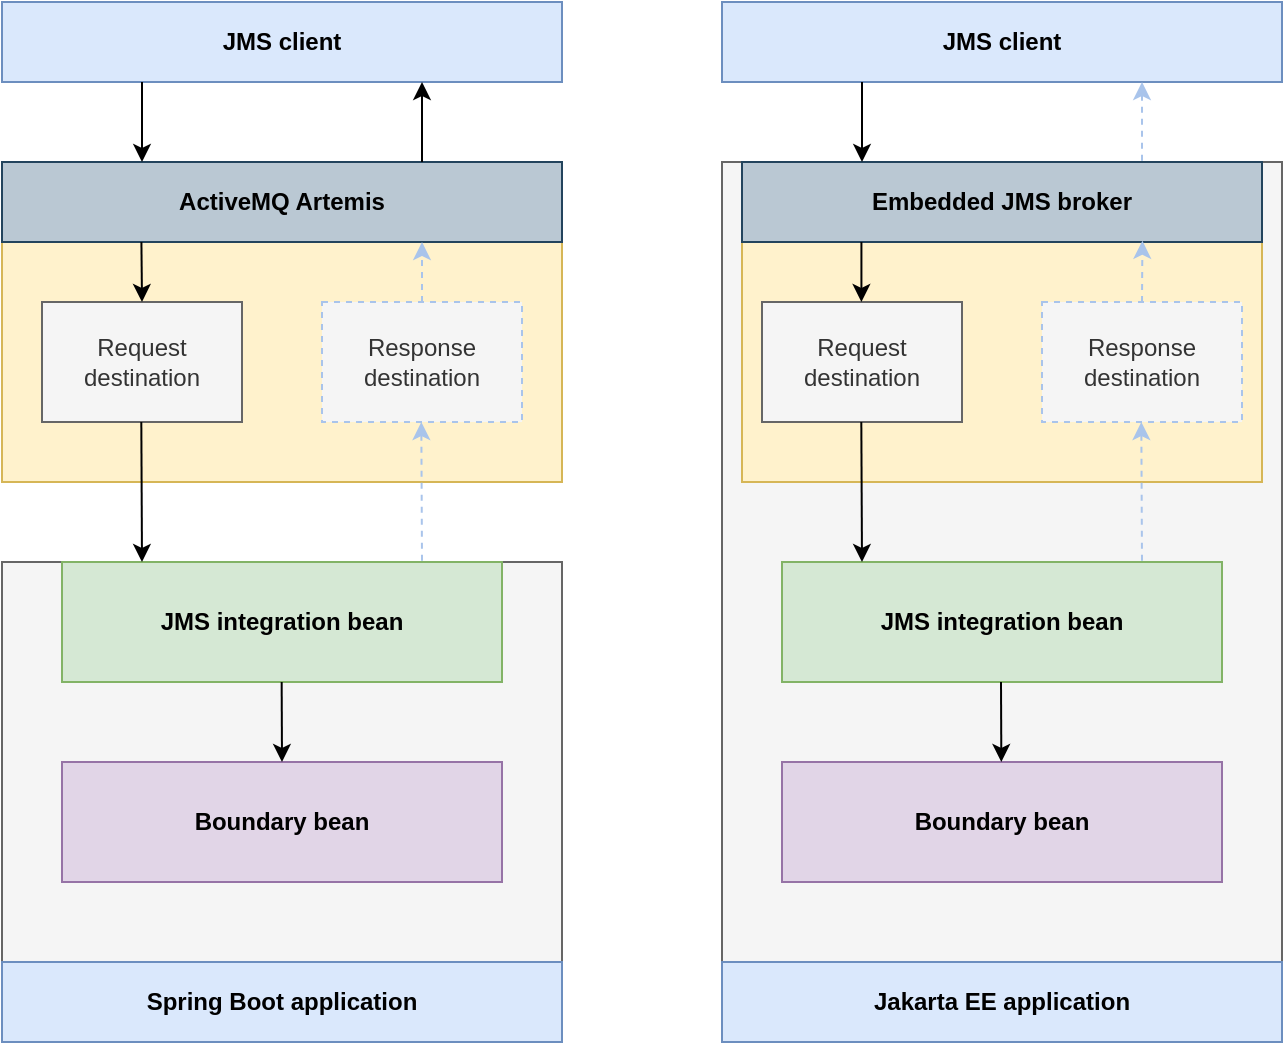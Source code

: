 <mxfile version="22.0.3" type="device">
  <diagram name="Page-1" id="23kKwU-DzsNxWHuEiwuP">
    <mxGraphModel dx="1050" dy="410" grid="1" gridSize="10" guides="1" tooltips="1" connect="1" arrows="1" fold="1" page="1" pageScale="1" pageWidth="1169" pageHeight="827" math="0" shadow="0">
      <root>
        <mxCell id="0" />
        <mxCell id="1" parent="0" />
        <mxCell id="rJt0HLCtm3MVJWL2jtCT-3" value="JMS client" style="rounded=0;whiteSpace=wrap;html=1;fillColor=#dae8fc;strokeColor=#6c8ebf;fontStyle=1" parent="1" vertex="1">
          <mxGeometry x="280" y="120" width="280" height="40" as="geometry" />
        </mxCell>
        <mxCell id="rJt0HLCtm3MVJWL2jtCT-5" value="" style="rounded=0;whiteSpace=wrap;html=1;fillColor=#fff2cc;strokeColor=#d6b656;" parent="1" vertex="1">
          <mxGeometry x="280" y="200" width="280" height="160" as="geometry" />
        </mxCell>
        <mxCell id="rJt0HLCtm3MVJWL2jtCT-7" value="Request destination" style="rounded=0;whiteSpace=wrap;html=1;fillColor=#f5f5f5;fontColor=#333333;strokeColor=#666666;" parent="1" vertex="1">
          <mxGeometry x="300" y="270" width="100" height="60" as="geometry" />
        </mxCell>
        <mxCell id="rJt0HLCtm3MVJWL2jtCT-8" value="Response destination" style="rounded=0;whiteSpace=wrap;html=1;dashed=1;fillColor=#f5f5f5;fontColor=#333333;strokeColor=#A9C4EB;" parent="1" vertex="1">
          <mxGeometry x="440" y="270" width="100" height="60" as="geometry" />
        </mxCell>
        <mxCell id="rJt0HLCtm3MVJWL2jtCT-9" value="ActiveMQ Artemis" style="rounded=0;whiteSpace=wrap;html=1;fillColor=#bac8d3;strokeColor=#23445d;fontStyle=1" parent="1" vertex="1">
          <mxGeometry x="280" y="200" width="280" height="40" as="geometry" />
        </mxCell>
        <mxCell id="rJt0HLCtm3MVJWL2jtCT-10" value="" style="rounded=0;whiteSpace=wrap;html=1;fillColor=#f5f5f5;fontColor=#333333;strokeColor=#666666;" parent="1" vertex="1">
          <mxGeometry x="280" y="400" width="280" height="240" as="geometry" />
        </mxCell>
        <mxCell id="rJt0HLCtm3MVJWL2jtCT-11" value="JMS integration bean" style="rounded=0;whiteSpace=wrap;html=1;fillColor=#d5e8d4;strokeColor=#82b366;fontStyle=1" parent="1" vertex="1">
          <mxGeometry x="310" y="400" width="220" height="60" as="geometry" />
        </mxCell>
        <mxCell id="rJt0HLCtm3MVJWL2jtCT-12" value="Boundary bean" style="rounded=0;whiteSpace=wrap;html=1;fillColor=#e1d5e7;strokeColor=#9673a6;fontStyle=1" parent="1" vertex="1">
          <mxGeometry x="310" y="500" width="220" height="60" as="geometry" />
        </mxCell>
        <mxCell id="rJt0HLCtm3MVJWL2jtCT-13" value="Spring Boot application" style="rounded=0;whiteSpace=wrap;html=1;fillColor=#dae8fc;strokeColor=#6c8ebf;fontStyle=1" parent="1" vertex="1">
          <mxGeometry x="280" y="600" width="280" height="40" as="geometry" />
        </mxCell>
        <mxCell id="rJt0HLCtm3MVJWL2jtCT-14" value="JMS client" style="rounded=0;whiteSpace=wrap;html=1;fillColor=#dae8fc;strokeColor=#6c8ebf;fontStyle=1" parent="1" vertex="1">
          <mxGeometry x="640" y="120" width="280" height="40" as="geometry" />
        </mxCell>
        <mxCell id="rJt0HLCtm3MVJWL2jtCT-15" value="" style="rounded=0;whiteSpace=wrap;html=1;fillColor=#f5f5f5;fontColor=#333333;strokeColor=#666666;" parent="1" vertex="1">
          <mxGeometry x="640" y="200" width="280" height="440" as="geometry" />
        </mxCell>
        <mxCell id="rJt0HLCtm3MVJWL2jtCT-16" value="JMS integration bean" style="rounded=0;whiteSpace=wrap;html=1;fillColor=#d5e8d4;strokeColor=#82b366;fontStyle=1" parent="1" vertex="1">
          <mxGeometry x="670" y="400" width="220" height="60" as="geometry" />
        </mxCell>
        <mxCell id="rJt0HLCtm3MVJWL2jtCT-19" value="" style="rounded=0;whiteSpace=wrap;html=1;fillColor=#fff2cc;strokeColor=#d6b656;" parent="1" vertex="1">
          <mxGeometry x="650" y="200" width="260" height="160" as="geometry" />
        </mxCell>
        <mxCell id="rJt0HLCtm3MVJWL2jtCT-17" value="Boundary bean" style="rounded=0;whiteSpace=wrap;html=1;fillColor=#e1d5e7;strokeColor=#9673a6;fontStyle=1" parent="1" vertex="1">
          <mxGeometry x="670" y="500" width="220" height="60" as="geometry" />
        </mxCell>
        <mxCell id="rJt0HLCtm3MVJWL2jtCT-18" value="Jakarta EE application" style="rounded=0;whiteSpace=wrap;html=1;fillColor=#dae8fc;strokeColor=#6c8ebf;fontStyle=1" parent="1" vertex="1">
          <mxGeometry x="640" y="600" width="280" height="40" as="geometry" />
        </mxCell>
        <mxCell id="rJt0HLCtm3MVJWL2jtCT-20" value="Request destination" style="rounded=0;whiteSpace=wrap;html=1;fillColor=#f5f5f5;fontColor=#333333;strokeColor=#666666;" parent="1" vertex="1">
          <mxGeometry x="660" y="270" width="100" height="60" as="geometry" />
        </mxCell>
        <mxCell id="rJt0HLCtm3MVJWL2jtCT-21" value="Response destination" style="rounded=0;whiteSpace=wrap;html=1;dashed=1;fillColor=#f5f5f5;fontColor=#333333;strokeColor=#A9C4EB;" parent="1" vertex="1">
          <mxGeometry x="800" y="270" width="100" height="60" as="geometry" />
        </mxCell>
        <mxCell id="rJt0HLCtm3MVJWL2jtCT-22" value="Embedded JMS broker" style="rounded=0;whiteSpace=wrap;html=1;fillColor=#bac8d3;strokeColor=#23445d;fontStyle=1" parent="1" vertex="1">
          <mxGeometry x="650" y="200" width="260" height="40" as="geometry" />
        </mxCell>
        <mxCell id="rJt0HLCtm3MVJWL2jtCT-23" value="" style="endArrow=classic;html=1;rounded=0;exitX=0.25;exitY=1;exitDx=0;exitDy=0;" parent="1" source="rJt0HLCtm3MVJWL2jtCT-3" edge="1">
          <mxGeometry width="50" height="50" relative="1" as="geometry">
            <mxPoint x="490" y="310" as="sourcePoint" />
            <mxPoint x="350" y="200" as="targetPoint" />
          </mxGeometry>
        </mxCell>
        <mxCell id="rJt0HLCtm3MVJWL2jtCT-24" value="" style="endArrow=none;html=1;rounded=0;startArrow=classic;startFill=1;endFill=0;exitX=0.75;exitY=1;exitDx=0;exitDy=0;" parent="1" source="rJt0HLCtm3MVJWL2jtCT-3" edge="1">
          <mxGeometry width="50" height="50" relative="1" as="geometry">
            <mxPoint x="490" y="170" as="sourcePoint" />
            <mxPoint x="490" y="200" as="targetPoint" />
          </mxGeometry>
        </mxCell>
        <mxCell id="rJt0HLCtm3MVJWL2jtCT-27" value="" style="endArrow=classic;html=1;rounded=0;" parent="1" edge="1">
          <mxGeometry width="50" height="50" relative="1" as="geometry">
            <mxPoint x="710" y="160" as="sourcePoint" />
            <mxPoint x="710" y="200" as="targetPoint" />
          </mxGeometry>
        </mxCell>
        <mxCell id="rJt0HLCtm3MVJWL2jtCT-28" value="" style="endArrow=none;html=1;rounded=0;endFill=0;startArrow=classic;startFill=1;dashed=1;fillColor=#dae8fc;strokeColor=#A9C4EB;" parent="1" edge="1">
          <mxGeometry width="50" height="50" relative="1" as="geometry">
            <mxPoint x="850" y="160" as="sourcePoint" />
            <mxPoint x="850" y="200" as="targetPoint" />
          </mxGeometry>
        </mxCell>
        <mxCell id="rJt0HLCtm3MVJWL2jtCT-29" value="" style="endArrow=classic;html=1;rounded=0;exitX=0.25;exitY=1;exitDx=0;exitDy=0;" parent="1" edge="1">
          <mxGeometry width="50" height="50" relative="1" as="geometry">
            <mxPoint x="349.66" y="330" as="sourcePoint" />
            <mxPoint x="350" y="400" as="targetPoint" />
          </mxGeometry>
        </mxCell>
        <mxCell id="rJt0HLCtm3MVJWL2jtCT-30" value="" style="endArrow=none;html=1;rounded=0;exitX=0.25;exitY=1;exitDx=0;exitDy=0;startArrow=classic;startFill=1;endFill=0;strokeColor=#A9C4EB;dashed=1;" parent="1" edge="1">
          <mxGeometry width="50" height="50" relative="1" as="geometry">
            <mxPoint x="489.66" y="330" as="sourcePoint" />
            <mxPoint x="490" y="400" as="targetPoint" />
          </mxGeometry>
        </mxCell>
        <mxCell id="rJt0HLCtm3MVJWL2jtCT-31" value="" style="endArrow=classic;html=1;rounded=0;exitX=0.25;exitY=1;exitDx=0;exitDy=0;" parent="1" edge="1">
          <mxGeometry width="50" height="50" relative="1" as="geometry">
            <mxPoint x="709.66" y="330" as="sourcePoint" />
            <mxPoint x="710" y="400" as="targetPoint" />
          </mxGeometry>
        </mxCell>
        <mxCell id="rJt0HLCtm3MVJWL2jtCT-32" value="" style="endArrow=none;html=1;rounded=0;exitX=0.25;exitY=1;exitDx=0;exitDy=0;startArrow=classic;startFill=1;endFill=0;dashed=1;fillColor=#dae8fc;strokeColor=#A9C4EB;" parent="1" edge="1">
          <mxGeometry width="50" height="50" relative="1" as="geometry">
            <mxPoint x="849.66" y="330" as="sourcePoint" />
            <mxPoint x="850" y="400" as="targetPoint" />
          </mxGeometry>
        </mxCell>
        <mxCell id="rJt0HLCtm3MVJWL2jtCT-33" value="" style="endArrow=classic;html=1;rounded=0;exitX=0.25;exitY=1;exitDx=0;exitDy=0;" parent="1" edge="1">
          <mxGeometry width="50" height="50" relative="1" as="geometry">
            <mxPoint x="419.83" y="460" as="sourcePoint" />
            <mxPoint x="420" y="500" as="targetPoint" />
          </mxGeometry>
        </mxCell>
        <mxCell id="rJt0HLCtm3MVJWL2jtCT-35" value="" style="endArrow=classic;html=1;rounded=0;exitX=0.25;exitY=1;exitDx=0;exitDy=0;" parent="1" edge="1">
          <mxGeometry width="50" height="50" relative="1" as="geometry">
            <mxPoint x="779.5" y="460" as="sourcePoint" />
            <mxPoint x="779.67" y="500" as="targetPoint" />
          </mxGeometry>
        </mxCell>
        <mxCell id="rJt0HLCtm3MVJWL2jtCT-36" value="" style="endArrow=classic;html=1;rounded=0;entryX=0.5;entryY=0;entryDx=0;entryDy=0;" parent="1" target="rJt0HLCtm3MVJWL2jtCT-7" edge="1">
          <mxGeometry width="50" height="50" relative="1" as="geometry">
            <mxPoint x="349.71" y="240" as="sourcePoint" />
            <mxPoint x="349.71" y="280" as="targetPoint" />
          </mxGeometry>
        </mxCell>
        <mxCell id="rJt0HLCtm3MVJWL2jtCT-38" value="" style="endArrow=classic;html=1;rounded=0;" parent="1" edge="1">
          <mxGeometry width="50" height="50" relative="1" as="geometry">
            <mxPoint x="709.71" y="240" as="sourcePoint" />
            <mxPoint x="709.71" y="270" as="targetPoint" />
          </mxGeometry>
        </mxCell>
        <mxCell id="rJt0HLCtm3MVJWL2jtCT-40" value="" style="endArrow=classic;html=1;rounded=0;exitX=0.5;exitY=0;exitDx=0;exitDy=0;entryX=0.75;entryY=1;entryDx=0;entryDy=0;strokeColor=#A9C4EB;dashed=1;" parent="1" source="rJt0HLCtm3MVJWL2jtCT-8" target="rJt0HLCtm3MVJWL2jtCT-9" edge="1">
          <mxGeometry width="50" height="50" relative="1" as="geometry">
            <mxPoint x="590" y="410" as="sourcePoint" />
            <mxPoint x="640" y="360" as="targetPoint" />
          </mxGeometry>
        </mxCell>
        <mxCell id="rJt0HLCtm3MVJWL2jtCT-42" value="" style="endArrow=classic;html=1;rounded=0;exitX=0.5;exitY=0;exitDx=0;exitDy=0;entryX=0.77;entryY=0.985;entryDx=0;entryDy=0;entryPerimeter=0;dashed=1;fillColor=#dae8fc;strokeColor=#A9C4EB;" parent="1" source="rJt0HLCtm3MVJWL2jtCT-21" target="rJt0HLCtm3MVJWL2jtCT-22" edge="1">
          <mxGeometry width="50" height="50" relative="1" as="geometry">
            <mxPoint x="590" y="480" as="sourcePoint" />
            <mxPoint x="640" y="430" as="targetPoint" />
          </mxGeometry>
        </mxCell>
      </root>
    </mxGraphModel>
  </diagram>
</mxfile>
